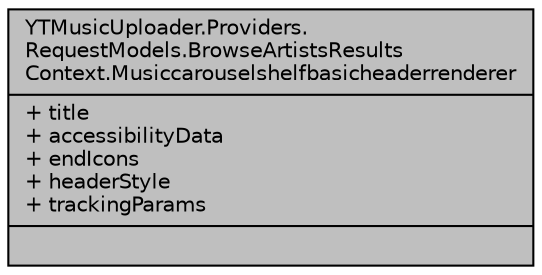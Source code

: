 digraph "YTMusicUploader.Providers.RequestModels.BrowseArtistsResultsContext.Musiccarouselshelfbasicheaderrenderer"
{
 // LATEX_PDF_SIZE
  edge [fontname="Helvetica",fontsize="10",labelfontname="Helvetica",labelfontsize="10"];
  node [fontname="Helvetica",fontsize="10",shape=record];
  Node1 [label="{YTMusicUploader.Providers.\lRequestModels.BrowseArtistsResults\lContext.Musiccarouselshelfbasicheaderrenderer\n|+ title\l+ accessibilityData\l+ endIcons\l+ headerStyle\l+ trackingParams\l|}",height=0.2,width=0.4,color="black", fillcolor="grey75", style="filled", fontcolor="black",tooltip=" "];
}
